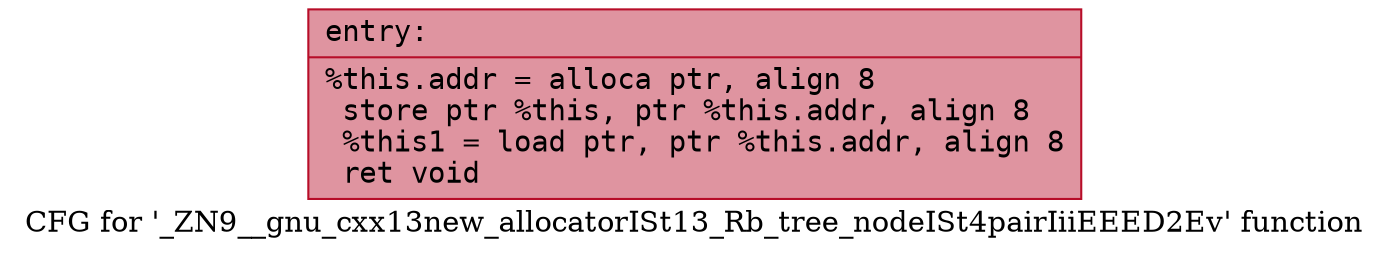 digraph "CFG for '_ZN9__gnu_cxx13new_allocatorISt13_Rb_tree_nodeISt4pairIiiEEED2Ev' function" {
	label="CFG for '_ZN9__gnu_cxx13new_allocatorISt13_Rb_tree_nodeISt4pairIiiEEED2Ev' function";

	Node0x55579cdab100 [shape=record,color="#b70d28ff", style=filled, fillcolor="#b70d2870" fontname="Courier",label="{entry:\l|  %this.addr = alloca ptr, align 8\l  store ptr %this, ptr %this.addr, align 8\l  %this1 = load ptr, ptr %this.addr, align 8\l  ret void\l}"];
}
